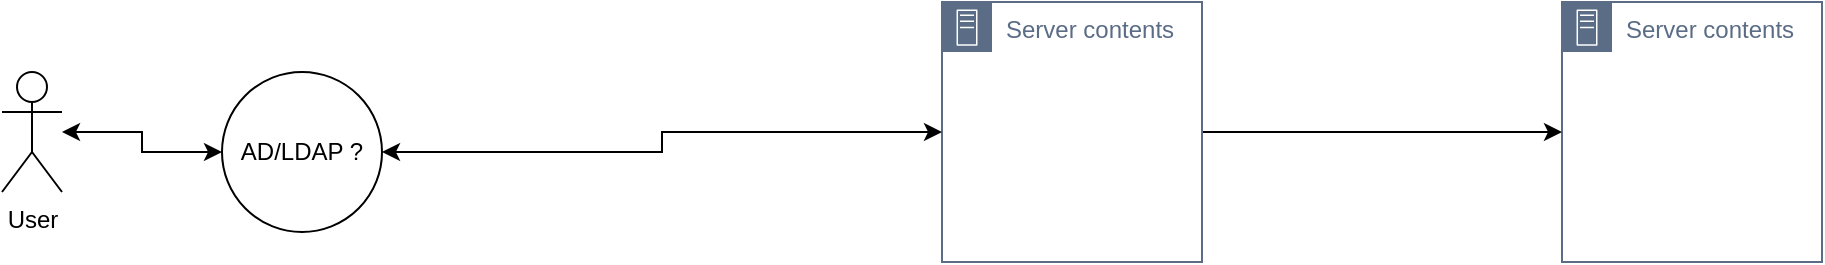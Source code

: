<mxfile version="21.7.5" type="github">
  <diagram name="Страница — 1" id="ziPgYe1ti4VQZfaezdDB">
    <mxGraphModel dx="3039" dy="831" grid="1" gridSize="10" guides="1" tooltips="1" connect="1" arrows="1" fold="1" page="1" pageScale="1" pageWidth="827" pageHeight="1169" math="0" shadow="0">
      <root>
        <mxCell id="0" />
        <mxCell id="1" parent="0" />
        <mxCell id="3HdMp-sY-wx7udewmaT8-1" value="Server contents" style="points=[[0,0],[0.25,0],[0.5,0],[0.75,0],[1,0],[1,0.25],[1,0.5],[1,0.75],[1,1],[0.75,1],[0.5,1],[0.25,1],[0,1],[0,0.75],[0,0.5],[0,0.25]];outlineConnect=0;gradientColor=none;html=1;whiteSpace=wrap;fontSize=12;fontStyle=0;container=1;pointerEvents=0;collapsible=0;recursiveResize=0;shape=mxgraph.aws4.group;grIcon=mxgraph.aws4.group_on_premise;strokeColor=#5A6C86;fillColor=none;verticalAlign=top;align=left;spacingLeft=30;fontColor=#5A6C86;dashed=0;" parent="1" vertex="1">
          <mxGeometry x="80" y="355" width="130" height="130" as="geometry" />
        </mxCell>
        <mxCell id="3HdMp-sY-wx7udewmaT8-3" style="edgeStyle=orthogonalEdgeStyle;rounded=0;orthogonalLoop=1;jettySize=auto;html=1;entryX=0;entryY=0.5;entryDx=0;entryDy=0;" parent="1" source="3HdMp-sY-wx7udewmaT8-2" target="3HdMp-sY-wx7udewmaT8-1" edge="1">
          <mxGeometry relative="1" as="geometry" />
        </mxCell>
        <mxCell id="3HdMp-sY-wx7udewmaT8-2" value="Server contents" style="points=[[0,0],[0.25,0],[0.5,0],[0.75,0],[1,0],[1,0.25],[1,0.5],[1,0.75],[1,1],[0.75,1],[0.5,1],[0.25,1],[0,1],[0,0.75],[0,0.5],[0,0.25]];outlineConnect=0;gradientColor=none;html=1;whiteSpace=wrap;fontSize=12;fontStyle=0;container=1;pointerEvents=0;collapsible=0;recursiveResize=0;shape=mxgraph.aws4.group;grIcon=mxgraph.aws4.group_on_premise;strokeColor=#5A6C86;fillColor=none;verticalAlign=top;align=left;spacingLeft=30;fontColor=#5A6C86;dashed=0;" parent="1" vertex="1">
          <mxGeometry x="-230" y="355" width="130" height="130" as="geometry" />
        </mxCell>
        <mxCell id="g9vobRkobLOLe8Vvobcq-1" value="User" style="shape=umlActor;verticalLabelPosition=bottom;verticalAlign=top;html=1;outlineConnect=0;" vertex="1" parent="1">
          <mxGeometry x="-700" y="390" width="30" height="60" as="geometry" />
        </mxCell>
        <mxCell id="g9vobRkobLOLe8Vvobcq-2" value="AD/LDAP ?" style="ellipse;whiteSpace=wrap;html=1;aspect=fixed;" vertex="1" parent="1">
          <mxGeometry x="-590" y="390" width="80" height="80" as="geometry" />
        </mxCell>
        <mxCell id="g9vobRkobLOLe8Vvobcq-5" value="" style="endArrow=classic;startArrow=classic;html=1;rounded=0;edgeStyle=orthogonalEdgeStyle;" edge="1" parent="1" source="g9vobRkobLOLe8Vvobcq-1" target="g9vobRkobLOLe8Vvobcq-2">
          <mxGeometry width="50" height="50" relative="1" as="geometry">
            <mxPoint x="-670" y="470" as="sourcePoint" />
            <mxPoint x="-599.289" y="420" as="targetPoint" />
          </mxGeometry>
        </mxCell>
        <mxCell id="g9vobRkobLOLe8Vvobcq-6" value="" style="endArrow=classic;startArrow=classic;html=1;rounded=0;edgeStyle=orthogonalEdgeStyle;" edge="1" parent="1" source="g9vobRkobLOLe8Vvobcq-2" target="3HdMp-sY-wx7udewmaT8-2">
          <mxGeometry width="50" height="50" relative="1" as="geometry">
            <mxPoint x="-450" y="460" as="sourcePoint" />
            <mxPoint x="-379.289" y="410" as="targetPoint" />
          </mxGeometry>
        </mxCell>
      </root>
    </mxGraphModel>
  </diagram>
</mxfile>

